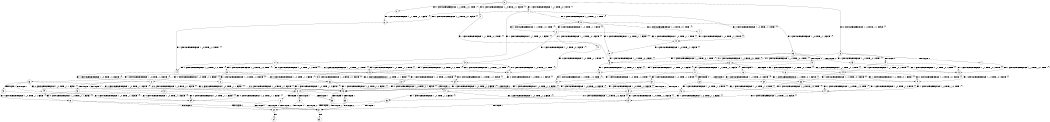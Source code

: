 digraph BCG {
size = "7, 10.5";
center = TRUE;
node [shape = circle];
0 [peripheries = 2];
0 -> 1 [label = "EX !0 !ATOMIC_EXCH_BRANCH (1, +0, TRUE, +1, 1, FALSE) !{}"];
0 -> 2 [label = "EX !1 !ATOMIC_EXCH_BRANCH (1, +1, TRUE, +0, 1, TRUE) !{}"];
0 -> 3 [label = "EX !0 !ATOMIC_EXCH_BRANCH (1, +0, TRUE, +1, 1, FALSE) !{}"];
0 -> 4 [label = "EX !1 !ATOMIC_EXCH_BRANCH (1, +1, TRUE, +0, 1, TRUE) !{}"];
1 -> 5 [label = "EX !1 !ATOMIC_EXCH_BRANCH (1, +1, TRUE, +0, 1, TRUE) !{}"];
2 -> 6 [label = "EX !1 !ATOMIC_EXCH_BRANCH (1, +1, TRUE, +0, 1, FALSE) !{}"];
3 -> 5 [label = "EX !1 !ATOMIC_EXCH_BRANCH (1, +1, TRUE, +0, 1, TRUE) !{}"];
3 -> 7 [label = "TERMINATE !0"];
3 -> 8 [label = "EX !1 !ATOMIC_EXCH_BRANCH (1, +1, TRUE, +0, 1, TRUE) !{}"];
3 -> 9 [label = "TERMINATE !0"];
4 -> 6 [label = "EX !1 !ATOMIC_EXCH_BRANCH (1, +1, TRUE, +0, 1, FALSE) !{}"];
4 -> 10 [label = "EX !0 !ATOMIC_EXCH_BRANCH (1, +0, TRUE, +1, 1, TRUE) !{}"];
4 -> 11 [label = "EX !1 !ATOMIC_EXCH_BRANCH (1, +1, TRUE, +0, 1, FALSE) !{}"];
4 -> 12 [label = "EX !0 !ATOMIC_EXCH_BRANCH (1, +0, TRUE, +1, 1, TRUE) !{}"];
5 -> 13 [label = "EX !1 !ATOMIC_EXCH_BRANCH (1, +1, TRUE, +0, 1, FALSE) !{}"];
6 -> 14 [label = "EX !1 !ATOMIC_EXCH_BRANCH (1, +0, TRUE, +1, 2, TRUE) !{}"];
7 -> 15 [label = "EX !1 !ATOMIC_EXCH_BRANCH (1, +1, TRUE, +0, 1, TRUE) !{}"];
8 -> 13 [label = "EX !1 !ATOMIC_EXCH_BRANCH (1, +1, TRUE, +0, 1, FALSE) !{}"];
8 -> 16 [label = "TERMINATE !0"];
8 -> 17 [label = "EX !1 !ATOMIC_EXCH_BRANCH (1, +1, TRUE, +0, 1, FALSE) !{}"];
8 -> 18 [label = "TERMINATE !0"];
9 -> 15 [label = "EX !1 !ATOMIC_EXCH_BRANCH (1, +1, TRUE, +0, 1, TRUE) !{}"];
9 -> 19 [label = "EX !1 !ATOMIC_EXCH_BRANCH (1, +1, TRUE, +0, 1, TRUE) !{}"];
10 -> 20 [label = "EX !0 !ATOMIC_EXCH_BRANCH (1, +0, TRUE, +1, 1, FALSE) !{}"];
11 -> 14 [label = "EX !1 !ATOMIC_EXCH_BRANCH (1, +0, TRUE, +1, 2, TRUE) !{}"];
11 -> 21 [label = "EX !0 !ATOMIC_EXCH_BRANCH (1, +0, TRUE, +1, 1, TRUE) !{}"];
11 -> 22 [label = "EX !1 !ATOMIC_EXCH_BRANCH (1, +0, TRUE, +1, 2, TRUE) !{}"];
11 -> 23 [label = "EX !0 !ATOMIC_EXCH_BRANCH (1, +0, TRUE, +1, 1, TRUE) !{}"];
12 -> 20 [label = "EX !0 !ATOMIC_EXCH_BRANCH (1, +0, TRUE, +1, 1, FALSE) !{}"];
12 -> 24 [label = "EX !1 !ATOMIC_EXCH_BRANCH (1, +1, TRUE, +0, 1, TRUE) !{}"];
12 -> 25 [label = "EX !0 !ATOMIC_EXCH_BRANCH (1, +0, TRUE, +1, 1, FALSE) !{}"];
12 -> 26 [label = "EX !1 !ATOMIC_EXCH_BRANCH (1, +1, TRUE, +0, 1, TRUE) !{}"];
13 -> 27 [label = "EX !1 !ATOMIC_EXCH_BRANCH (1, +0, TRUE, +1, 2, TRUE) !{}"];
14 -> 28 [label = "EX !1 !ATOMIC_EXCH_BRANCH (1, +0, TRUE, +1, 2, FALSE) !{}"];
15 -> 29 [label = "EX !1 !ATOMIC_EXCH_BRANCH (1, +1, TRUE, +0, 1, FALSE) !{}"];
16 -> 29 [label = "EX !1 !ATOMIC_EXCH_BRANCH (1, +1, TRUE, +0, 1, FALSE) !{}"];
17 -> 27 [label = "EX !1 !ATOMIC_EXCH_BRANCH (1, +0, TRUE, +1, 2, TRUE) !{}"];
17 -> 30 [label = "TERMINATE !0"];
17 -> 31 [label = "EX !1 !ATOMIC_EXCH_BRANCH (1, +0, TRUE, +1, 2, TRUE) !{}"];
17 -> 32 [label = "TERMINATE !0"];
18 -> 29 [label = "EX !1 !ATOMIC_EXCH_BRANCH (1, +1, TRUE, +0, 1, FALSE) !{}"];
18 -> 33 [label = "EX !1 !ATOMIC_EXCH_BRANCH (1, +1, TRUE, +0, 1, FALSE) !{}"];
19 -> 29 [label = "EX !1 !ATOMIC_EXCH_BRANCH (1, +1, TRUE, +0, 1, FALSE) !{}"];
19 -> 33 [label = "EX !1 !ATOMIC_EXCH_BRANCH (1, +1, TRUE, +0, 1, FALSE) !{}"];
20 -> 5 [label = "EX !1 !ATOMIC_EXCH_BRANCH (1, +1, TRUE, +0, 1, TRUE) !{}"];
21 -> 34 [label = "EX !0 !ATOMIC_EXCH_BRANCH (1, +0, TRUE, +1, 1, FALSE) !{}"];
22 -> 28 [label = "EX !1 !ATOMIC_EXCH_BRANCH (1, +0, TRUE, +1, 2, FALSE) !{}"];
22 -> 34 [label = "EX !0 !ATOMIC_EXCH_BRANCH (1, +0, TRUE, +1, 1, FALSE) !{}"];
22 -> 35 [label = "EX !1 !ATOMIC_EXCH_BRANCH (1, +0, TRUE, +1, 2, FALSE) !{}"];
22 -> 36 [label = "EX !0 !ATOMIC_EXCH_BRANCH (1, +0, TRUE, +1, 1, FALSE) !{}"];
23 -> 34 [label = "EX !0 !ATOMIC_EXCH_BRANCH (1, +0, TRUE, +1, 1, FALSE) !{}"];
23 -> 37 [label = "EX !1 !ATOMIC_EXCH_BRANCH (1, +0, TRUE, +1, 2, FALSE) !{}"];
23 -> 36 [label = "EX !0 !ATOMIC_EXCH_BRANCH (1, +0, TRUE, +1, 1, FALSE) !{}"];
23 -> 38 [label = "EX !1 !ATOMIC_EXCH_BRANCH (1, +0, TRUE, +1, 2, FALSE) !{}"];
24 -> 10 [label = "EX !0 !ATOMIC_EXCH_BRANCH (1, +0, TRUE, +1, 1, TRUE) !{}"];
25 -> 5 [label = "EX !1 !ATOMIC_EXCH_BRANCH (1, +1, TRUE, +0, 1, TRUE) !{}"];
25 -> 39 [label = "TERMINATE !0"];
25 -> 8 [label = "EX !1 !ATOMIC_EXCH_BRANCH (1, +1, TRUE, +0, 1, TRUE) !{}"];
25 -> 40 [label = "TERMINATE !0"];
26 -> 10 [label = "EX !0 !ATOMIC_EXCH_BRANCH (1, +0, TRUE, +1, 1, TRUE) !{}"];
26 -> 41 [label = "EX !1 !ATOMIC_EXCH_BRANCH (1, +1, TRUE, +0, 1, FALSE) !{}"];
26 -> 12 [label = "EX !0 !ATOMIC_EXCH_BRANCH (1, +0, TRUE, +1, 1, TRUE) !{}"];
26 -> 42 [label = "EX !1 !ATOMIC_EXCH_BRANCH (1, +1, TRUE, +0, 1, FALSE) !{}"];
27 -> 43 [label = "EX !1 !ATOMIC_EXCH_BRANCH (1, +0, TRUE, +1, 2, FALSE) !{}"];
28 -> 43 [label = "EX !0 !ATOMIC_EXCH_BRANCH (1, +0, TRUE, +1, 1, FALSE) !{}"];
29 -> 44 [label = "EX !1 !ATOMIC_EXCH_BRANCH (1, +0, TRUE, +1, 2, TRUE) !{}"];
30 -> 44 [label = "EX !1 !ATOMIC_EXCH_BRANCH (1, +0, TRUE, +1, 2, TRUE) !{}"];
31 -> 43 [label = "EX !1 !ATOMIC_EXCH_BRANCH (1, +0, TRUE, +1, 2, FALSE) !{}"];
31 -> 45 [label = "TERMINATE !0"];
31 -> 46 [label = "EX !1 !ATOMIC_EXCH_BRANCH (1, +0, TRUE, +1, 2, FALSE) !{}"];
31 -> 47 [label = "TERMINATE !0"];
32 -> 44 [label = "EX !1 !ATOMIC_EXCH_BRANCH (1, +0, TRUE, +1, 2, TRUE) !{}"];
32 -> 48 [label = "EX !1 !ATOMIC_EXCH_BRANCH (1, +0, TRUE, +1, 2, TRUE) !{}"];
33 -> 44 [label = "EX !1 !ATOMIC_EXCH_BRANCH (1, +0, TRUE, +1, 2, TRUE) !{}"];
33 -> 48 [label = "EX !1 !ATOMIC_EXCH_BRANCH (1, +0, TRUE, +1, 2, TRUE) !{}"];
34 -> 43 [label = "EX !1 !ATOMIC_EXCH_BRANCH (1, +0, TRUE, +1, 2, FALSE) !{}"];
35 -> 43 [label = "EX !0 !ATOMIC_EXCH_BRANCH (1, +0, TRUE, +1, 1, FALSE) !{}"];
35 -> 49 [label = "TERMINATE !1"];
35 -> 46 [label = "EX !0 !ATOMIC_EXCH_BRANCH (1, +0, TRUE, +1, 1, FALSE) !{}"];
35 -> 50 [label = "TERMINATE !1"];
36 -> 43 [label = "EX !1 !ATOMIC_EXCH_BRANCH (1, +0, TRUE, +1, 2, FALSE) !{}"];
36 -> 45 [label = "TERMINATE !0"];
36 -> 46 [label = "EX !1 !ATOMIC_EXCH_BRANCH (1, +0, TRUE, +1, 2, FALSE) !{}"];
36 -> 47 [label = "TERMINATE !0"];
37 -> 43 [label = "EX !0 !ATOMIC_EXCH_BRANCH (1, +0, TRUE, +1, 1, FALSE) !{}"];
38 -> 43 [label = "EX !0 !ATOMIC_EXCH_BRANCH (1, +0, TRUE, +1, 1, FALSE) !{}"];
38 -> 51 [label = "TERMINATE !1"];
38 -> 46 [label = "EX !0 !ATOMIC_EXCH_BRANCH (1, +0, TRUE, +1, 1, FALSE) !{}"];
38 -> 52 [label = "TERMINATE !1"];
39 -> 15 [label = "EX !1 !ATOMIC_EXCH_BRANCH (1, +1, TRUE, +0, 1, TRUE) !{}"];
40 -> 15 [label = "EX !1 !ATOMIC_EXCH_BRANCH (1, +1, TRUE, +0, 1, TRUE) !{}"];
40 -> 19 [label = "EX !1 !ATOMIC_EXCH_BRANCH (1, +1, TRUE, +0, 1, TRUE) !{}"];
41 -> 21 [label = "EX !0 !ATOMIC_EXCH_BRANCH (1, +0, TRUE, +1, 1, TRUE) !{}"];
42 -> 21 [label = "EX !0 !ATOMIC_EXCH_BRANCH (1, +0, TRUE, +1, 1, TRUE) !{}"];
42 -> 21 [label = "EX !1 !ATOMIC_EXCH_BRANCH (1, +0, TRUE, +1, 2, TRUE) !{}"];
42 -> 23 [label = "EX !0 !ATOMIC_EXCH_BRANCH (1, +0, TRUE, +1, 1, TRUE) !{}"];
42 -> 23 [label = "EX !1 !ATOMIC_EXCH_BRANCH (1, +0, TRUE, +1, 2, TRUE) !{}"];
43 -> 53 [label = "TERMINATE !0"];
44 -> 54 [label = "EX !1 !ATOMIC_EXCH_BRANCH (1, +0, TRUE, +1, 2, FALSE) !{}"];
45 -> 54 [label = "EX !1 !ATOMIC_EXCH_BRANCH (1, +0, TRUE, +1, 2, FALSE) !{}"];
46 -> 53 [label = "TERMINATE !0"];
46 -> 55 [label = "TERMINATE !1"];
46 -> 56 [label = "TERMINATE !0"];
46 -> 57 [label = "TERMINATE !1"];
47 -> 54 [label = "EX !1 !ATOMIC_EXCH_BRANCH (1, +0, TRUE, +1, 2, FALSE) !{}"];
47 -> 58 [label = "EX !1 !ATOMIC_EXCH_BRANCH (1, +0, TRUE, +1, 2, FALSE) !{}"];
48 -> 54 [label = "EX !1 !ATOMIC_EXCH_BRANCH (1, +0, TRUE, +1, 2, FALSE) !{}"];
48 -> 58 [label = "EX !1 !ATOMIC_EXCH_BRANCH (1, +0, TRUE, +1, 2, FALSE) !{}"];
49 -> 59 [label = "EX !0 !ATOMIC_EXCH_BRANCH (1, +0, TRUE, +1, 1, FALSE) !{}"];
50 -> 59 [label = "EX !0 !ATOMIC_EXCH_BRANCH (1, +0, TRUE, +1, 1, FALSE) !{}"];
50 -> 60 [label = "EX !0 !ATOMIC_EXCH_BRANCH (1, +0, TRUE, +1, 1, FALSE) !{}"];
51 -> 59 [label = "EX !0 !ATOMIC_EXCH_BRANCH (1, +0, TRUE, +1, 1, FALSE) !{}"];
52 -> 59 [label = "EX !0 !ATOMIC_EXCH_BRANCH (1, +0, TRUE, +1, 1, FALSE) !{}"];
52 -> 60 [label = "EX !0 !ATOMIC_EXCH_BRANCH (1, +0, TRUE, +1, 1, FALSE) !{}"];
53 -> 61 [label = "TERMINATE !1"];
54 -> 61 [label = "TERMINATE !1"];
55 -> 61 [label = "TERMINATE !0"];
56 -> 61 [label = "TERMINATE !1"];
56 -> 62 [label = "TERMINATE !1"];
57 -> 61 [label = "TERMINATE !0"];
57 -> 62 [label = "TERMINATE !0"];
58 -> 61 [label = "TERMINATE !1"];
58 -> 62 [label = "TERMINATE !1"];
59 -> 61 [label = "TERMINATE !0"];
60 -> 61 [label = "TERMINATE !0"];
60 -> 62 [label = "TERMINATE !0"];
61 -> 63 [label = "exit"];
62 -> 64 [label = "exit"];
}
